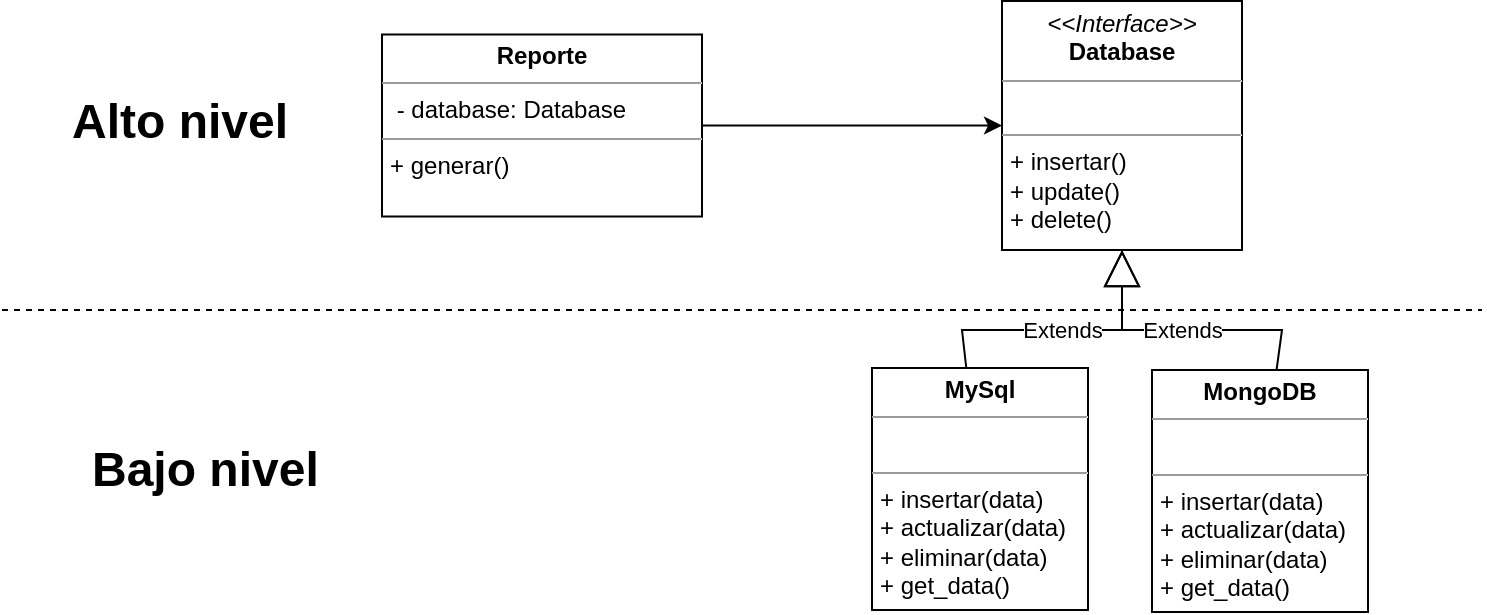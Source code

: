 <mxfile version="22.1.22" type="embed">
  <diagram name="Page-1" id="tbTDbrZqifYKG93AlSTv">
    <mxGraphModel dx="1147" dy="1135" grid="1" gridSize="10" guides="1" tooltips="1" connect="1" arrows="1" fold="1" page="1" pageScale="1" pageWidth="850" pageHeight="1100" math="0" shadow="0">
      <root>
        <mxCell id="0" />
        <mxCell id="1" parent="0" />
        <mxCell id="8" style="edgeStyle=orthogonalEdgeStyle;rounded=0;orthogonalLoop=1;jettySize=auto;html=1;" parent="1" source="3" target="7" edge="1">
          <mxGeometry relative="1" as="geometry" />
        </mxCell>
        <mxCell id="3" value="&lt;p style=&quot;margin:0px;margin-top:4px;text-align:center;&quot;&gt;&lt;b&gt;Reporte&lt;/b&gt;&lt;/p&gt;&lt;hr size=&quot;1&quot;&gt;&lt;p style=&quot;margin:0px;margin-left:4px;&quot;&gt;&amp;nbsp;- database: Database&lt;/p&gt;&lt;hr size=&quot;1&quot;&gt;&lt;p style=&quot;border-color: var(--border-color); margin: 0px 0px 0px 4px;&quot;&gt;+ generar()&lt;/p&gt;&lt;p style=&quot;border-color: var(--border-color); margin: 0px 0px 0px 4px;&quot;&gt;&lt;br&gt;&lt;/p&gt;" style="verticalAlign=top;align=left;overflow=fill;fontSize=12;fontFamily=Helvetica;html=1;whiteSpace=wrap;" parent="1" vertex="1">
          <mxGeometry x="200" y="202.25" width="160" height="91" as="geometry" />
        </mxCell>
        <mxCell id="4" value="&lt;p style=&quot;margin:0px;margin-top:4px;text-align:center;&quot;&gt;&lt;b&gt;MySql&lt;/b&gt;&lt;/p&gt;&lt;hr size=&quot;1&quot;&gt;&lt;p style=&quot;margin:0px;margin-left:4px;&quot;&gt;&amp;nbsp;&lt;/p&gt;&lt;hr size=&quot;1&quot;&gt;&lt;p style=&quot;border-color: var(--border-color); margin: 0px 0px 0px 4px;&quot;&gt;+ insertar(data)&lt;/p&gt;&lt;p style=&quot;border-color: var(--border-color); margin: 0px 0px 0px 4px;&quot;&gt;+ actualizar(data)&lt;/p&gt;&lt;p style=&quot;border-color: var(--border-color); margin: 0px 0px 0px 4px;&quot;&gt;+ eliminar(data)&lt;/p&gt;&lt;p style=&quot;border-color: var(--border-color); margin: 0px 0px 0px 4px;&quot;&gt;+ get_data()&lt;/p&gt;&lt;p style=&quot;border-color: var(--border-color); margin: 0px 0px 0px 4px;&quot;&gt;&lt;br&gt;&lt;/p&gt;&lt;p style=&quot;border-color: var(--border-color); margin: 0px 0px 0px 4px;&quot;&gt;&lt;br&gt;&lt;/p&gt;" style="verticalAlign=top;align=left;overflow=fill;fontSize=12;fontFamily=Helvetica;html=1;whiteSpace=wrap;" parent="1" vertex="1">
          <mxGeometry x="445" y="369" width="108" height="121" as="geometry" />
        </mxCell>
        <mxCell id="6" value="&lt;p style=&quot;margin:0px;margin-top:4px;text-align:center;&quot;&gt;&lt;b&gt;MongoDB&lt;/b&gt;&lt;/p&gt;&lt;hr size=&quot;1&quot;&gt;&lt;p style=&quot;margin:0px;margin-left:4px;&quot;&gt;&amp;nbsp;&lt;/p&gt;&lt;hr size=&quot;1&quot;&gt;&lt;p style=&quot;border-color: var(--border-color); margin: 0px 0px 0px 4px;&quot;&gt;+ insertar(data)&lt;/p&gt;&lt;p style=&quot;border-color: var(--border-color); margin: 0px 0px 0px 4px;&quot;&gt;+ actualizar(data)&lt;/p&gt;&lt;p style=&quot;border-color: var(--border-color); margin: 0px 0px 0px 4px;&quot;&gt;+ eliminar(data)&lt;/p&gt;&lt;p style=&quot;border-color: var(--border-color); margin: 0px 0px 0px 4px;&quot;&gt;+ get_data()&lt;/p&gt;&lt;p style=&quot;border-color: var(--border-color); margin: 0px 0px 0px 4px;&quot;&gt;&lt;br&gt;&lt;/p&gt;&lt;p style=&quot;border-color: var(--border-color); margin: 0px 0px 0px 4px;&quot;&gt;&lt;br&gt;&lt;/p&gt;" style="verticalAlign=top;align=left;overflow=fill;fontSize=12;fontFamily=Helvetica;html=1;whiteSpace=wrap;" parent="1" vertex="1">
          <mxGeometry x="585" y="370" width="108" height="121" as="geometry" />
        </mxCell>
        <mxCell id="7" value="&lt;p style=&quot;margin:0px;margin-top:4px;text-align:center;&quot;&gt;&lt;i&gt;&amp;lt;&amp;lt;Interface&amp;gt;&amp;gt;&lt;/i&gt;&lt;br&gt;&lt;b&gt;Database&lt;/b&gt;&lt;/p&gt;&lt;hr size=&quot;1&quot;&gt;&lt;p style=&quot;margin:0px;margin-left:4px;&quot;&gt;&lt;br&gt;&lt;/p&gt;&lt;hr size=&quot;1&quot;&gt;&lt;p style=&quot;margin:0px;margin-left:4px;&quot;&gt;+ insertar()&lt;/p&gt;&lt;p style=&quot;margin:0px;margin-left:4px;&quot;&gt;+ update()&lt;/p&gt;&lt;p style=&quot;margin:0px;margin-left:4px;&quot;&gt;+ delete()&lt;/p&gt;" style="verticalAlign=top;align=left;overflow=fill;fontSize=12;fontFamily=Helvetica;html=1;whiteSpace=wrap;" parent="1" vertex="1">
          <mxGeometry x="510" y="185.5" width="120" height="124.5" as="geometry" />
        </mxCell>
        <mxCell id="9" value="Extends" style="endArrow=block;endSize=16;endFill=0;html=1;rounded=0;" parent="1" source="4" target="7" edge="1">
          <mxGeometry width="160" relative="1" as="geometry">
            <mxPoint x="500" y="580" as="sourcePoint" />
            <mxPoint x="660" y="580" as="targetPoint" />
            <Array as="points">
              <mxPoint x="490" y="350" />
              <mxPoint x="570" y="350" />
            </Array>
          </mxGeometry>
        </mxCell>
        <mxCell id="10" value="Extends" style="endArrow=block;endSize=16;endFill=0;html=1;rounded=0;" parent="1" source="6" target="7" edge="1">
          <mxGeometry width="160" relative="1" as="geometry">
            <mxPoint x="630" y="340" as="sourcePoint" />
            <mxPoint x="790" y="340" as="targetPoint" />
            <Array as="points">
              <mxPoint x="650" y="350" />
              <mxPoint x="570" y="350" />
            </Array>
          </mxGeometry>
        </mxCell>
        <mxCell id="12" value="" style="endArrow=none;dashed=1;html=1;rounded=0;" edge="1" parent="1">
          <mxGeometry width="50" height="50" relative="1" as="geometry">
            <mxPoint x="10" y="340" as="sourcePoint" />
            <mxPoint x="750" y="340" as="targetPoint" />
          </mxGeometry>
        </mxCell>
        <mxCell id="14" value="&lt;h1&gt;Alto nivel&lt;/h1&gt;" style="text;html=1;strokeColor=none;fillColor=none;spacing=5;spacingTop=-20;whiteSpace=wrap;overflow=hidden;rounded=0;" vertex="1" parent="1">
          <mxGeometry x="40" y="225.5" width="140" height="44.5" as="geometry" />
        </mxCell>
        <mxCell id="15" value="&lt;h1&gt;Bajo nivel&lt;/h1&gt;" style="text;html=1;strokeColor=none;fillColor=none;spacing=5;spacingTop=-20;whiteSpace=wrap;overflow=hidden;rounded=0;" vertex="1" parent="1">
          <mxGeometry x="50" y="400" width="140" height="44.5" as="geometry" />
        </mxCell>
      </root>
    </mxGraphModel>
  </diagram>
</mxfile>
